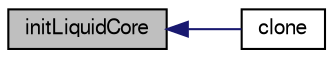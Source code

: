 digraph "initLiquidCore"
{
  bgcolor="transparent";
  edge [fontname="FreeSans",fontsize="10",labelfontname="FreeSans",labelfontsize="10"];
  node [fontname="FreeSans",fontsize="10",shape=record];
  rankdir="LR";
  Node99 [label="initLiquidCore",height=0.2,width=0.4,color="black", fillcolor="grey75", style="filled", fontcolor="black"];
  Node99 -> Node100 [dir="back",color="midnightblue",fontsize="10",style="solid",fontname="FreeSans"];
  Node100 [label="clone",height=0.2,width=0.4,color="black",URL="$a24550.html#a3c5dc41485f2037aa988d99e90266e94",tooltip="Construct and return a clone. "];
}

